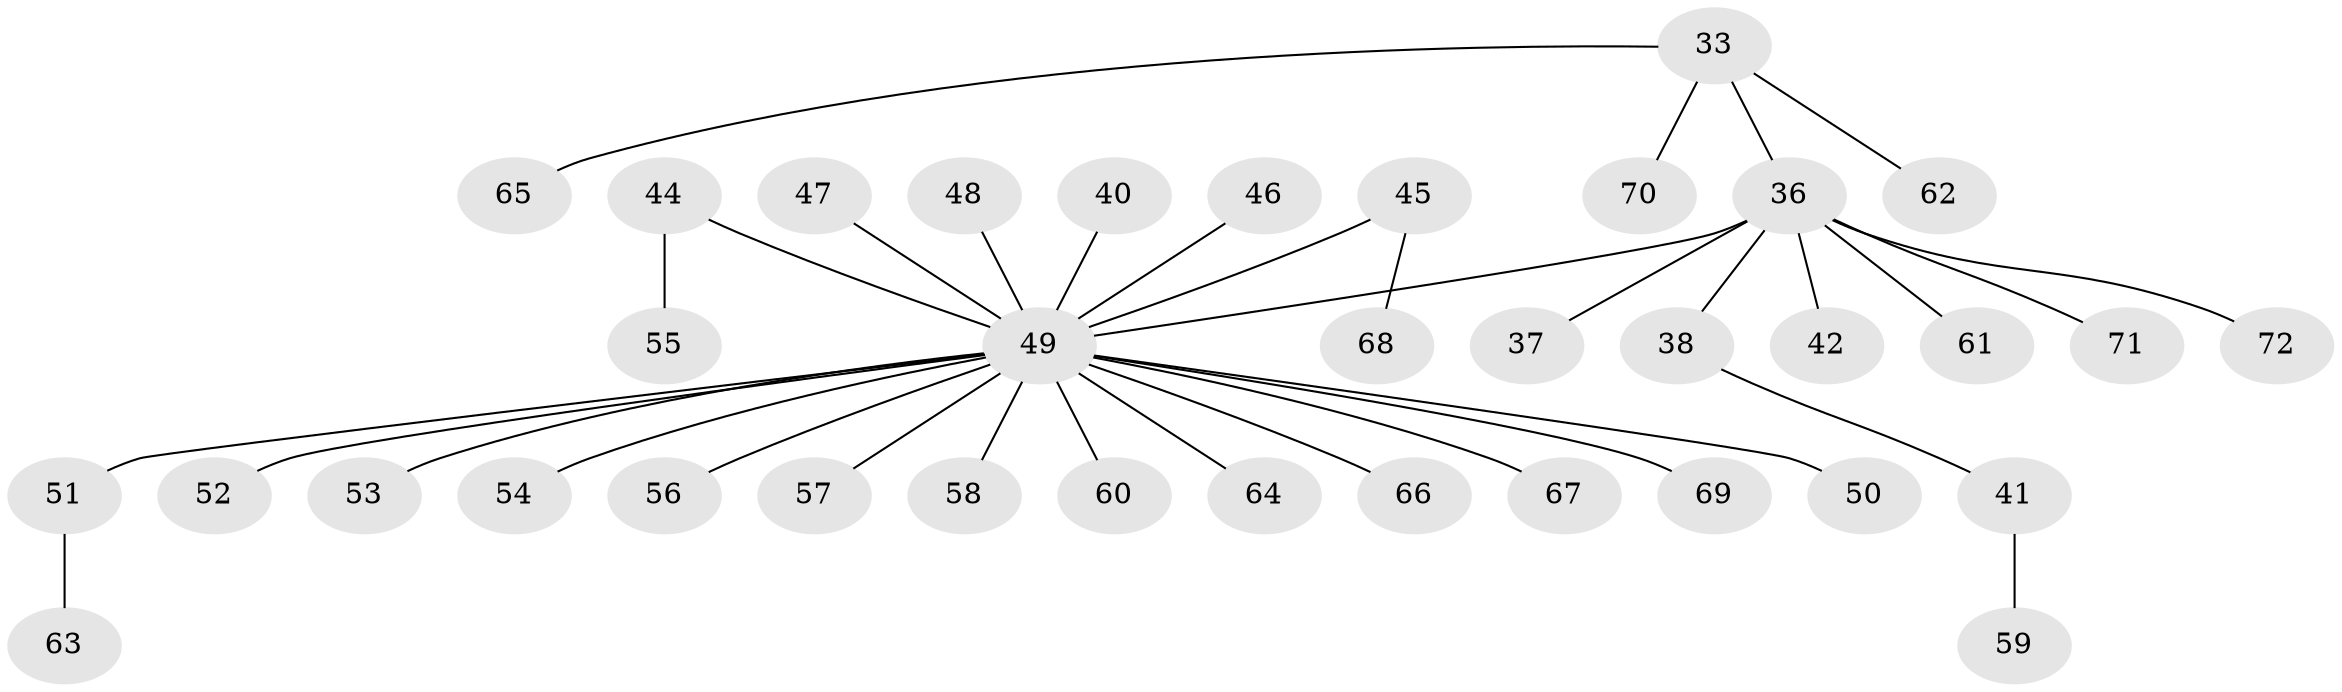 // original degree distribution, {3: 0.1111111111111111, 8: 0.013888888888888888, 4: 0.08333333333333333, 5: 0.027777777777777776, 6: 0.013888888888888888, 2: 0.2222222222222222, 1: 0.5277777777777778}
// Generated by graph-tools (version 1.1) at 2025/52/03/09/25 04:52:51]
// undirected, 36 vertices, 35 edges
graph export_dot {
graph [start="1"]
  node [color=gray90,style=filled];
  33 [super="+13"];
  36 [super="+6+4+10+14+23"];
  37;
  38;
  40;
  41;
  42 [super="+24"];
  44;
  45;
  46;
  47;
  48 [super="+26"];
  49 [super="+32+34+12+16+17+18+19+20+21+22+25+28+43+29+30+31"];
  50;
  51;
  52;
  53;
  54;
  55;
  56;
  57;
  58;
  59;
  60;
  61;
  62;
  63;
  64;
  65 [super="+27"];
  66;
  67;
  68;
  69;
  70;
  71;
  72;
  33 -- 62;
  33 -- 70;
  33 -- 36;
  33 -- 65;
  36 -- 61;
  36 -- 71;
  36 -- 37;
  36 -- 72;
  36 -- 49;
  36 -- 38;
  36 -- 42;
  38 -- 41;
  40 -- 49;
  41 -- 59;
  44 -- 55;
  44 -- 49;
  45 -- 68;
  45 -- 49;
  46 -- 49;
  47 -- 49;
  48 -- 49;
  49 -- 53;
  49 -- 67;
  49 -- 66;
  49 -- 51;
  49 -- 56;
  49 -- 60;
  49 -- 57;
  49 -- 69;
  49 -- 52;
  49 -- 64;
  49 -- 54;
  49 -- 50;
  49 -- 58;
  51 -- 63;
}
